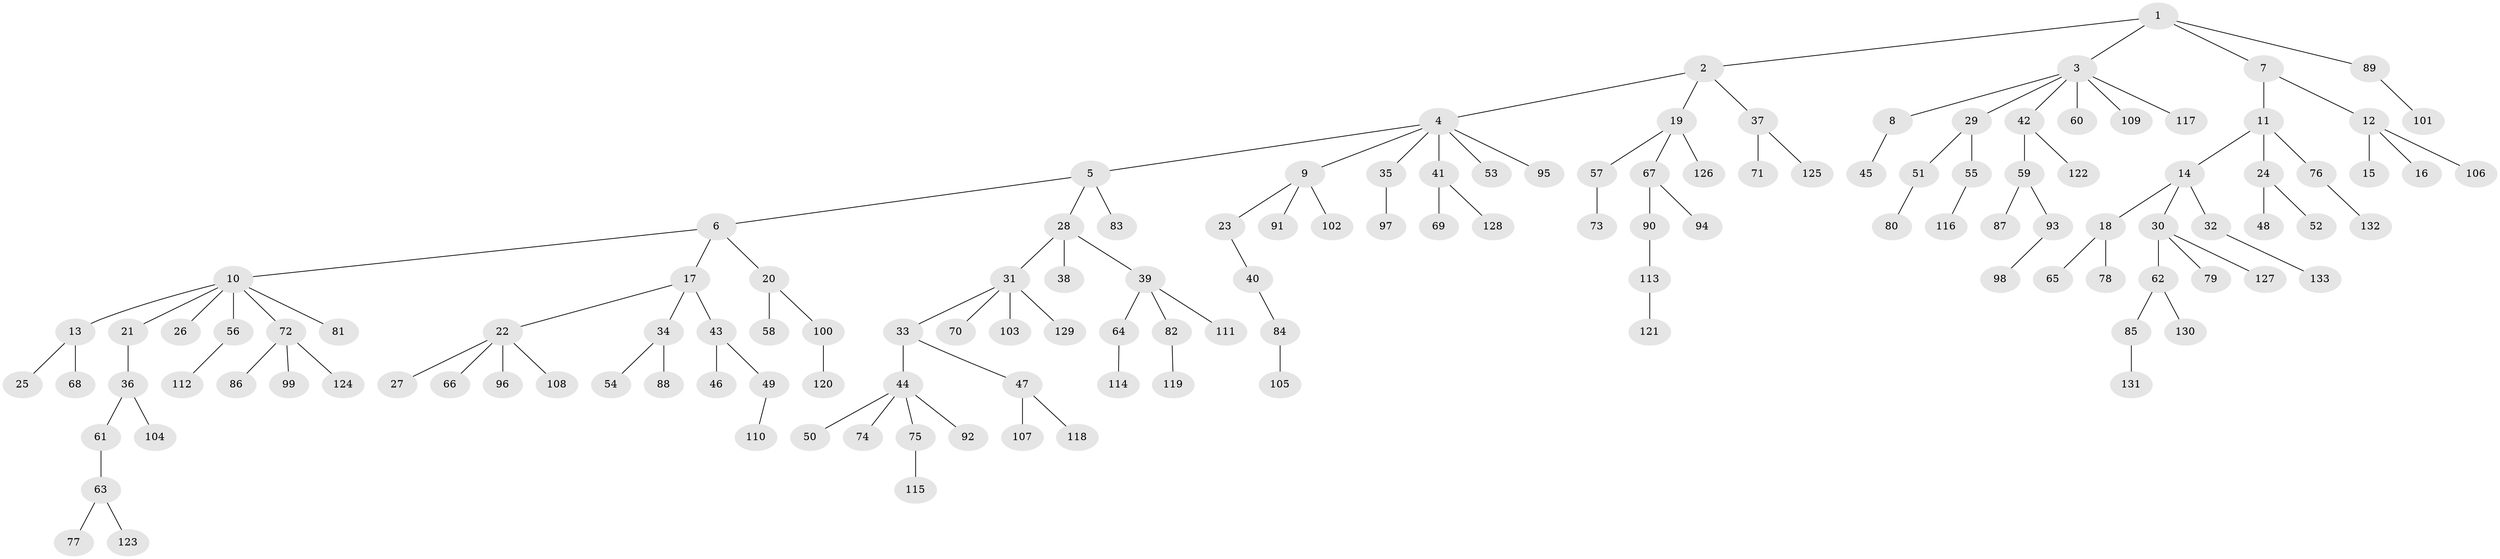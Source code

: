 // coarse degree distribution, {6: 0.06097560975609756, 5: 0.012195121951219513, 4: 0.04878048780487805, 2: 0.23170731707317074, 3: 0.12195121951219512, 1: 0.524390243902439}
// Generated by graph-tools (version 1.1) at 2025/37/03/04/25 23:37:26]
// undirected, 133 vertices, 132 edges
graph export_dot {
  node [color=gray90,style=filled];
  1;
  2;
  3;
  4;
  5;
  6;
  7;
  8;
  9;
  10;
  11;
  12;
  13;
  14;
  15;
  16;
  17;
  18;
  19;
  20;
  21;
  22;
  23;
  24;
  25;
  26;
  27;
  28;
  29;
  30;
  31;
  32;
  33;
  34;
  35;
  36;
  37;
  38;
  39;
  40;
  41;
  42;
  43;
  44;
  45;
  46;
  47;
  48;
  49;
  50;
  51;
  52;
  53;
  54;
  55;
  56;
  57;
  58;
  59;
  60;
  61;
  62;
  63;
  64;
  65;
  66;
  67;
  68;
  69;
  70;
  71;
  72;
  73;
  74;
  75;
  76;
  77;
  78;
  79;
  80;
  81;
  82;
  83;
  84;
  85;
  86;
  87;
  88;
  89;
  90;
  91;
  92;
  93;
  94;
  95;
  96;
  97;
  98;
  99;
  100;
  101;
  102;
  103;
  104;
  105;
  106;
  107;
  108;
  109;
  110;
  111;
  112;
  113;
  114;
  115;
  116;
  117;
  118;
  119;
  120;
  121;
  122;
  123;
  124;
  125;
  126;
  127;
  128;
  129;
  130;
  131;
  132;
  133;
  1 -- 2;
  1 -- 3;
  1 -- 7;
  1 -- 89;
  2 -- 4;
  2 -- 19;
  2 -- 37;
  3 -- 8;
  3 -- 29;
  3 -- 42;
  3 -- 60;
  3 -- 109;
  3 -- 117;
  4 -- 5;
  4 -- 9;
  4 -- 35;
  4 -- 41;
  4 -- 53;
  4 -- 95;
  5 -- 6;
  5 -- 28;
  5 -- 83;
  6 -- 10;
  6 -- 17;
  6 -- 20;
  7 -- 11;
  7 -- 12;
  8 -- 45;
  9 -- 23;
  9 -- 91;
  9 -- 102;
  10 -- 13;
  10 -- 21;
  10 -- 26;
  10 -- 56;
  10 -- 72;
  10 -- 81;
  11 -- 14;
  11 -- 24;
  11 -- 76;
  12 -- 15;
  12 -- 16;
  12 -- 106;
  13 -- 25;
  13 -- 68;
  14 -- 18;
  14 -- 30;
  14 -- 32;
  17 -- 22;
  17 -- 34;
  17 -- 43;
  18 -- 65;
  18 -- 78;
  19 -- 57;
  19 -- 67;
  19 -- 126;
  20 -- 58;
  20 -- 100;
  21 -- 36;
  22 -- 27;
  22 -- 66;
  22 -- 96;
  22 -- 108;
  23 -- 40;
  24 -- 48;
  24 -- 52;
  28 -- 31;
  28 -- 38;
  28 -- 39;
  29 -- 51;
  29 -- 55;
  30 -- 62;
  30 -- 79;
  30 -- 127;
  31 -- 33;
  31 -- 70;
  31 -- 103;
  31 -- 129;
  32 -- 133;
  33 -- 44;
  33 -- 47;
  34 -- 54;
  34 -- 88;
  35 -- 97;
  36 -- 61;
  36 -- 104;
  37 -- 71;
  37 -- 125;
  39 -- 64;
  39 -- 82;
  39 -- 111;
  40 -- 84;
  41 -- 69;
  41 -- 128;
  42 -- 59;
  42 -- 122;
  43 -- 46;
  43 -- 49;
  44 -- 50;
  44 -- 74;
  44 -- 75;
  44 -- 92;
  47 -- 107;
  47 -- 118;
  49 -- 110;
  51 -- 80;
  55 -- 116;
  56 -- 112;
  57 -- 73;
  59 -- 87;
  59 -- 93;
  61 -- 63;
  62 -- 85;
  62 -- 130;
  63 -- 77;
  63 -- 123;
  64 -- 114;
  67 -- 90;
  67 -- 94;
  72 -- 86;
  72 -- 99;
  72 -- 124;
  75 -- 115;
  76 -- 132;
  82 -- 119;
  84 -- 105;
  85 -- 131;
  89 -- 101;
  90 -- 113;
  93 -- 98;
  100 -- 120;
  113 -- 121;
}
